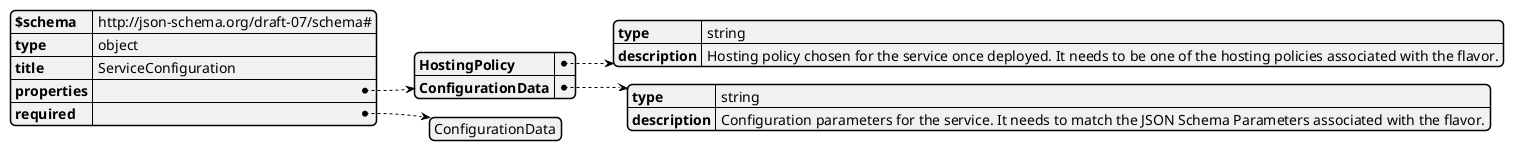 @startjson
{
    "$schema": "http://json-schema.org/draft-07/schema#",
    "type": "object",
    "title": "ServiceConfiguration",
    "properties": {
        "HostingPolicy": {
            "type": "string",
            "description": "Hosting policy chosen for the service once deployed. It needs to be one of the hosting policies associated with the flavor."
        },
        "ConfigurationData": {
            "type": "string",
            "description": "Configuration parameters for the service. It needs to match the JSON Schema Parameters associated with the flavor."
        }
    },
    "required": [
        "ConfigurationData"
    ]
}
@endjson
